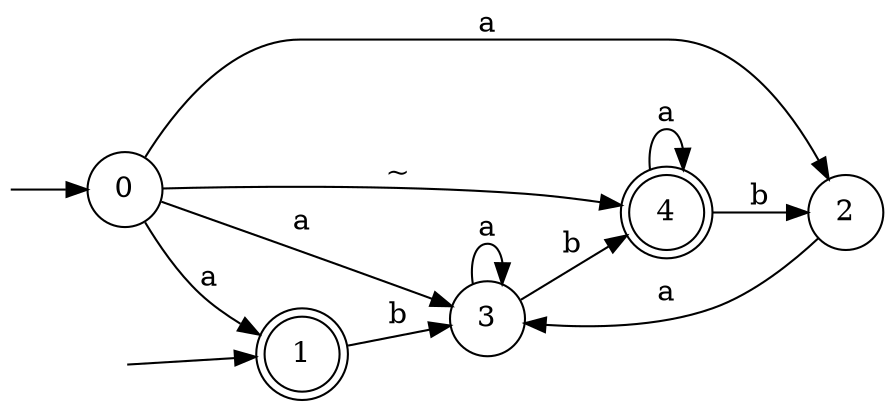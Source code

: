 digraph Automaton {
	 rankdir=LR
	n0[shape=none label="" height=0 width=0 ]
	n0->0
	0[shape=circle]
	n1[shape=none label="" height=0 width=0 ]
	n1->1
	1[shape=doublecircle]
	4[shape=doublecircle]
	node [shape = circle]
	0
	1
	2
	3
	4
	0 -> 4 [label="~"]
	0 -> 1 [label="a"]
	0 -> 2 [label="a"]
	0 -> 3 [label="a"]
	1 -> 3 [label="b"]
	2 -> 3 [label="a"]
	3 -> 3 [label="a"]
	3 -> 4 [label="b"]
	4 -> 4 [label="a"]
	4 -> 2 [label="b"]
}
